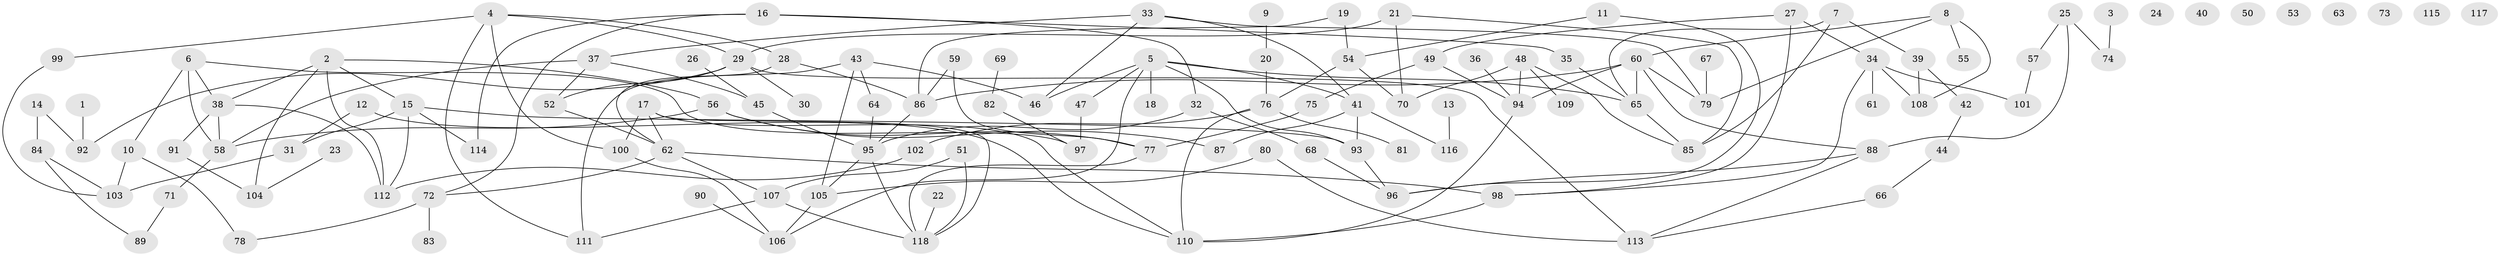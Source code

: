 // coarse degree distribution, {1: 0.17333333333333334, 4: 0.17333333333333334, 7: 0.05333333333333334, 5: 0.14666666666666667, 6: 0.05333333333333334, 8: 0.013333333333333334, 10: 0.013333333333333334, 2: 0.24, 3: 0.13333333333333333}
// Generated by graph-tools (version 1.1) at 2025/48/03/04/25 22:48:26]
// undirected, 118 vertices, 166 edges
graph export_dot {
  node [color=gray90,style=filled];
  1;
  2;
  3;
  4;
  5;
  6;
  7;
  8;
  9;
  10;
  11;
  12;
  13;
  14;
  15;
  16;
  17;
  18;
  19;
  20;
  21;
  22;
  23;
  24;
  25;
  26;
  27;
  28;
  29;
  30;
  31;
  32;
  33;
  34;
  35;
  36;
  37;
  38;
  39;
  40;
  41;
  42;
  43;
  44;
  45;
  46;
  47;
  48;
  49;
  50;
  51;
  52;
  53;
  54;
  55;
  56;
  57;
  58;
  59;
  60;
  61;
  62;
  63;
  64;
  65;
  66;
  67;
  68;
  69;
  70;
  71;
  72;
  73;
  74;
  75;
  76;
  77;
  78;
  79;
  80;
  81;
  82;
  83;
  84;
  85;
  86;
  87;
  88;
  89;
  90;
  91;
  92;
  93;
  94;
  95;
  96;
  97;
  98;
  99;
  100;
  101;
  102;
  103;
  104;
  105;
  106;
  107;
  108;
  109;
  110;
  111;
  112;
  113;
  114;
  115;
  116;
  117;
  118;
  1 -- 92;
  2 -- 15;
  2 -- 38;
  2 -- 56;
  2 -- 104;
  2 -- 112;
  3 -- 74;
  4 -- 28;
  4 -- 29;
  4 -- 99;
  4 -- 100;
  4 -- 111;
  5 -- 18;
  5 -- 41;
  5 -- 46;
  5 -- 47;
  5 -- 65;
  5 -- 93;
  5 -- 106;
  6 -- 10;
  6 -- 38;
  6 -- 58;
  6 -- 97;
  7 -- 39;
  7 -- 65;
  7 -- 85;
  8 -- 55;
  8 -- 60;
  8 -- 79;
  8 -- 108;
  9 -- 20;
  10 -- 78;
  10 -- 103;
  11 -- 54;
  11 -- 96;
  12 -- 31;
  12 -- 110;
  13 -- 116;
  14 -- 84;
  14 -- 92;
  15 -- 31;
  15 -- 93;
  15 -- 112;
  15 -- 114;
  16 -- 32;
  16 -- 35;
  16 -- 72;
  16 -- 114;
  17 -- 62;
  17 -- 100;
  17 -- 110;
  17 -- 118;
  19 -- 54;
  19 -- 86;
  20 -- 76;
  21 -- 29;
  21 -- 70;
  21 -- 85;
  22 -- 118;
  23 -- 104;
  25 -- 57;
  25 -- 74;
  25 -- 88;
  26 -- 45;
  27 -- 34;
  27 -- 49;
  27 -- 98;
  28 -- 62;
  28 -- 86;
  29 -- 30;
  29 -- 52;
  29 -- 92;
  29 -- 113;
  31 -- 103;
  32 -- 68;
  32 -- 95;
  33 -- 37;
  33 -- 41;
  33 -- 46;
  33 -- 79;
  34 -- 61;
  34 -- 98;
  34 -- 101;
  34 -- 108;
  35 -- 65;
  36 -- 94;
  37 -- 45;
  37 -- 52;
  37 -- 58;
  38 -- 58;
  38 -- 91;
  38 -- 112;
  39 -- 42;
  39 -- 108;
  41 -- 87;
  41 -- 93;
  41 -- 116;
  42 -- 44;
  43 -- 46;
  43 -- 64;
  43 -- 105;
  43 -- 111;
  44 -- 66;
  45 -- 95;
  47 -- 97;
  48 -- 70;
  48 -- 85;
  48 -- 94;
  48 -- 109;
  49 -- 75;
  49 -- 94;
  51 -- 107;
  51 -- 118;
  52 -- 62;
  54 -- 70;
  54 -- 76;
  56 -- 58;
  56 -- 77;
  56 -- 87;
  57 -- 101;
  58 -- 71;
  59 -- 77;
  59 -- 86;
  60 -- 65;
  60 -- 79;
  60 -- 86;
  60 -- 88;
  60 -- 94;
  62 -- 72;
  62 -- 98;
  62 -- 107;
  64 -- 95;
  65 -- 85;
  66 -- 113;
  67 -- 79;
  68 -- 96;
  69 -- 82;
  71 -- 89;
  72 -- 78;
  72 -- 83;
  75 -- 77;
  76 -- 81;
  76 -- 102;
  76 -- 110;
  77 -- 118;
  80 -- 105;
  80 -- 113;
  82 -- 97;
  84 -- 89;
  84 -- 103;
  86 -- 95;
  88 -- 96;
  88 -- 113;
  90 -- 106;
  91 -- 104;
  93 -- 96;
  94 -- 110;
  95 -- 105;
  95 -- 118;
  98 -- 110;
  99 -- 103;
  100 -- 106;
  102 -- 112;
  105 -- 106;
  107 -- 111;
  107 -- 118;
}
